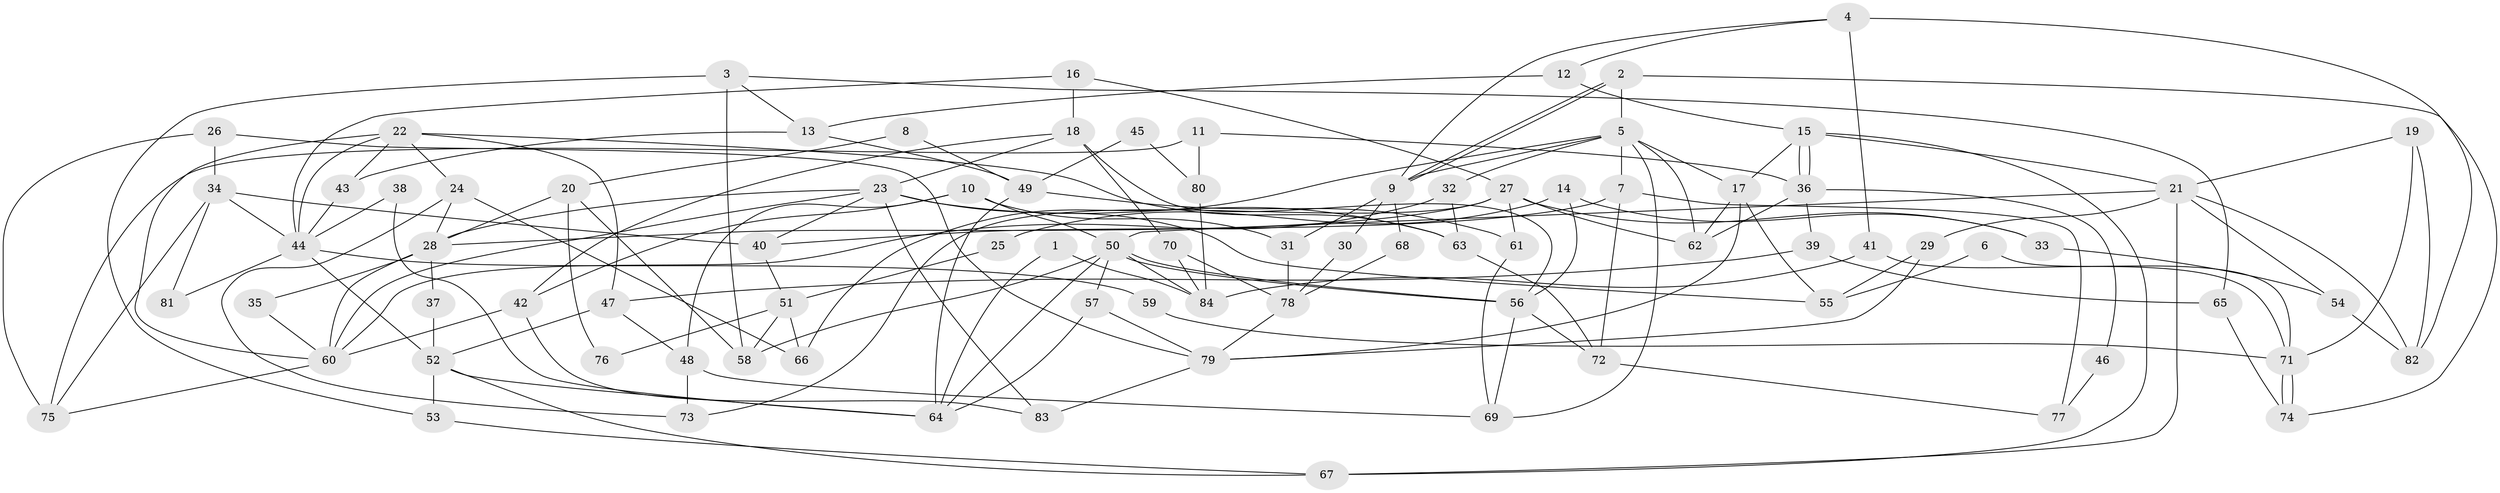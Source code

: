 // coarse degree distribution, {7: 0.14705882352941177, 8: 0.14705882352941177, 3: 0.14705882352941177, 9: 0.058823529411764705, 6: 0.08823529411764706, 4: 0.14705882352941177, 2: 0.11764705882352941, 5: 0.08823529411764706, 10: 0.029411764705882353, 1: 0.029411764705882353}
// Generated by graph-tools (version 1.1) at 2025/51/03/04/25 22:51:06]
// undirected, 84 vertices, 168 edges
graph export_dot {
  node [color=gray90,style=filled];
  1;
  2;
  3;
  4;
  5;
  6;
  7;
  8;
  9;
  10;
  11;
  12;
  13;
  14;
  15;
  16;
  17;
  18;
  19;
  20;
  21;
  22;
  23;
  24;
  25;
  26;
  27;
  28;
  29;
  30;
  31;
  32;
  33;
  34;
  35;
  36;
  37;
  38;
  39;
  40;
  41;
  42;
  43;
  44;
  45;
  46;
  47;
  48;
  49;
  50;
  51;
  52;
  53;
  54;
  55;
  56;
  57;
  58;
  59;
  60;
  61;
  62;
  63;
  64;
  65;
  66;
  67;
  68;
  69;
  70;
  71;
  72;
  73;
  74;
  75;
  76;
  77;
  78;
  79;
  80;
  81;
  82;
  83;
  84;
  1 -- 84;
  1 -- 64;
  2 -- 9;
  2 -- 9;
  2 -- 5;
  2 -- 74;
  3 -- 53;
  3 -- 13;
  3 -- 58;
  3 -- 65;
  4 -- 12;
  4 -- 9;
  4 -- 41;
  4 -- 82;
  5 -- 69;
  5 -- 66;
  5 -- 7;
  5 -- 9;
  5 -- 17;
  5 -- 32;
  5 -- 62;
  6 -- 71;
  6 -- 55;
  7 -- 40;
  7 -- 72;
  7 -- 77;
  8 -- 20;
  8 -- 49;
  9 -- 30;
  9 -- 31;
  9 -- 68;
  10 -- 50;
  10 -- 42;
  10 -- 31;
  10 -- 48;
  11 -- 75;
  11 -- 36;
  11 -- 80;
  12 -- 13;
  12 -- 15;
  13 -- 49;
  13 -- 43;
  14 -- 33;
  14 -- 56;
  14 -- 25;
  15 -- 17;
  15 -- 36;
  15 -- 36;
  15 -- 21;
  15 -- 67;
  16 -- 18;
  16 -- 27;
  16 -- 44;
  17 -- 55;
  17 -- 62;
  17 -- 79;
  18 -- 56;
  18 -- 23;
  18 -- 42;
  18 -- 70;
  19 -- 21;
  19 -- 82;
  19 -- 71;
  20 -- 28;
  20 -- 58;
  20 -- 76;
  21 -- 50;
  21 -- 29;
  21 -- 54;
  21 -- 67;
  21 -- 82;
  22 -- 60;
  22 -- 44;
  22 -- 24;
  22 -- 43;
  22 -- 47;
  22 -- 63;
  23 -- 60;
  23 -- 28;
  23 -- 40;
  23 -- 55;
  23 -- 63;
  23 -- 83;
  24 -- 73;
  24 -- 28;
  24 -- 66;
  25 -- 51;
  26 -- 75;
  26 -- 79;
  26 -- 34;
  27 -- 28;
  27 -- 62;
  27 -- 33;
  27 -- 61;
  27 -- 73;
  28 -- 60;
  28 -- 35;
  28 -- 37;
  29 -- 79;
  29 -- 55;
  30 -- 78;
  31 -- 78;
  32 -- 63;
  32 -- 60;
  33 -- 54;
  34 -- 44;
  34 -- 40;
  34 -- 75;
  34 -- 81;
  35 -- 60;
  36 -- 62;
  36 -- 39;
  36 -- 46;
  37 -- 52;
  38 -- 64;
  38 -- 44;
  39 -- 65;
  39 -- 47;
  40 -- 51;
  41 -- 71;
  41 -- 84;
  42 -- 83;
  42 -- 60;
  43 -- 44;
  44 -- 52;
  44 -- 59;
  44 -- 81;
  45 -- 80;
  45 -- 49;
  46 -- 77;
  47 -- 48;
  47 -- 52;
  48 -- 69;
  48 -- 73;
  49 -- 61;
  49 -- 64;
  50 -- 56;
  50 -- 56;
  50 -- 57;
  50 -- 58;
  50 -- 64;
  50 -- 84;
  51 -- 58;
  51 -- 66;
  51 -- 76;
  52 -- 67;
  52 -- 53;
  52 -- 64;
  53 -- 67;
  54 -- 82;
  56 -- 72;
  56 -- 69;
  57 -- 64;
  57 -- 79;
  59 -- 71;
  60 -- 75;
  61 -- 69;
  63 -- 72;
  65 -- 74;
  68 -- 78;
  70 -- 84;
  70 -- 78;
  71 -- 74;
  71 -- 74;
  72 -- 77;
  78 -- 79;
  79 -- 83;
  80 -- 84;
}
